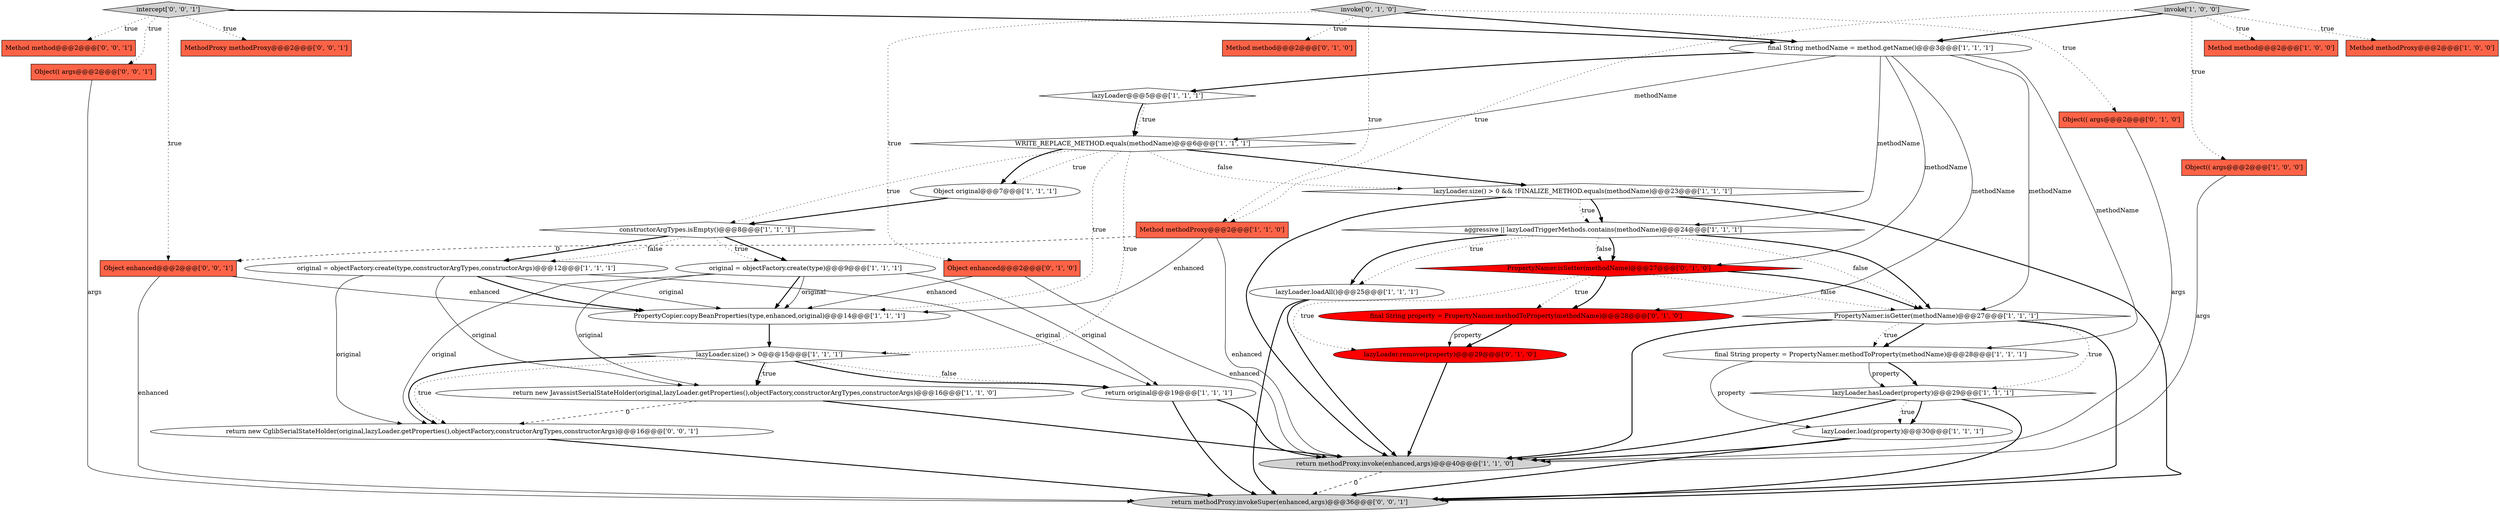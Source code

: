 digraph {
18 [style = filled, label = "return original@@@19@@@['1', '1', '1']", fillcolor = white, shape = ellipse image = "AAA0AAABBB1BBB"];
37 [style = filled, label = "intercept['0', '0', '1']", fillcolor = lightgray, shape = diamond image = "AAA0AAABBB3BBB"];
11 [style = filled, label = "Method method@@@2@@@['1', '0', '0']", fillcolor = tomato, shape = box image = "AAA0AAABBB1BBB"];
36 [style = filled, label = "return new CglibSerialStateHolder(original,lazyLoader.getProperties(),objectFactory,constructorArgTypes,constructorArgs)@@@16@@@['0', '0', '1']", fillcolor = white, shape = ellipse image = "AAA0AAABBB3BBB"];
3 [style = filled, label = "PropertyCopier.copyBeanProperties(type,enhanced,original)@@@14@@@['1', '1', '1']", fillcolor = white, shape = ellipse image = "AAA0AAABBB1BBB"];
31 [style = filled, label = "MethodProxy methodProxy@@@2@@@['0', '0', '1']", fillcolor = tomato, shape = box image = "AAA0AAABBB3BBB"];
12 [style = filled, label = "lazyLoader.size() > 0 && !FINALIZE_METHOD.equals(methodName)@@@23@@@['1', '1', '1']", fillcolor = white, shape = diamond image = "AAA0AAABBB1BBB"];
6 [style = filled, label = "final String methodName = method.getName()@@@3@@@['1', '1', '1']", fillcolor = white, shape = ellipse image = "AAA0AAABBB1BBB"];
33 [style = filled, label = "Method method@@@2@@@['0', '0', '1']", fillcolor = tomato, shape = box image = "AAA0AAABBB3BBB"];
30 [style = filled, label = "lazyLoader.remove(property)@@@29@@@['0', '1', '0']", fillcolor = red, shape = ellipse image = "AAA1AAABBB2BBB"];
7 [style = filled, label = "aggressive || lazyLoadTriggerMethods.contains(methodName)@@@24@@@['1', '1', '1']", fillcolor = white, shape = diamond image = "AAA0AAABBB1BBB"];
2 [style = filled, label = "Method methodProxy@@@2@@@['1', '0', '0']", fillcolor = tomato, shape = box image = "AAA0AAABBB1BBB"];
14 [style = filled, label = "final String property = PropertyNamer.methodToProperty(methodName)@@@28@@@['1', '1', '1']", fillcolor = white, shape = ellipse image = "AAA0AAABBB1BBB"];
10 [style = filled, label = "Object(( args@@@2@@@['1', '0', '0']", fillcolor = tomato, shape = box image = "AAA0AAABBB1BBB"];
28 [style = filled, label = "Object(( args@@@2@@@['0', '1', '0']", fillcolor = tomato, shape = box image = "AAA0AAABBB2BBB"];
1 [style = filled, label = "original = objectFactory.create(type,constructorArgTypes,constructorArgs)@@@12@@@['1', '1', '1']", fillcolor = white, shape = ellipse image = "AAA0AAABBB1BBB"];
15 [style = filled, label = "WRITE_REPLACE_METHOD.equals(methodName)@@@6@@@['1', '1', '1']", fillcolor = white, shape = diamond image = "AAA0AAABBB1BBB"];
22 [style = filled, label = "lazyLoader.size() > 0@@@15@@@['1', '1', '1']", fillcolor = white, shape = diamond image = "AAA0AAABBB1BBB"];
0 [style = filled, label = "constructorArgTypes.isEmpty()@@@8@@@['1', '1', '1']", fillcolor = white, shape = diamond image = "AAA0AAABBB1BBB"];
26 [style = filled, label = "Object enhanced@@@2@@@['0', '1', '0']", fillcolor = tomato, shape = box image = "AAA0AAABBB2BBB"];
16 [style = filled, label = "original = objectFactory.create(type)@@@9@@@['1', '1', '1']", fillcolor = white, shape = ellipse image = "AAA0AAABBB1BBB"];
20 [style = filled, label = "Object original@@@7@@@['1', '1', '1']", fillcolor = white, shape = ellipse image = "AAA0AAABBB1BBB"];
23 [style = filled, label = "return new JavassistSerialStateHolder(original,lazyLoader.getProperties(),objectFactory,constructorArgTypes,constructorArgs)@@@16@@@['1', '1', '0']", fillcolor = white, shape = ellipse image = "AAA0AAABBB1BBB"];
24 [style = filled, label = "Method method@@@2@@@['0', '1', '0']", fillcolor = tomato, shape = box image = "AAA0AAABBB2BBB"];
8 [style = filled, label = "return methodProxy.invoke(enhanced,args)@@@40@@@['1', '1', '0']", fillcolor = lightgray, shape = ellipse image = "AAA0AAABBB1BBB"];
32 [style = filled, label = "return methodProxy.invokeSuper(enhanced,args)@@@36@@@['0', '0', '1']", fillcolor = lightgray, shape = ellipse image = "AAA0AAABBB3BBB"];
4 [style = filled, label = "PropertyNamer.isGetter(methodName)@@@27@@@['1', '1', '1']", fillcolor = white, shape = diamond image = "AAA0AAABBB1BBB"];
19 [style = filled, label = "lazyLoader@@@5@@@['1', '1', '1']", fillcolor = white, shape = diamond image = "AAA0AAABBB1BBB"];
27 [style = filled, label = "invoke['0', '1', '0']", fillcolor = lightgray, shape = diamond image = "AAA0AAABBB2BBB"];
13 [style = filled, label = "invoke['1', '0', '0']", fillcolor = lightgray, shape = diamond image = "AAA0AAABBB1BBB"];
29 [style = filled, label = "PropertyNamer.isSetter(methodName)@@@27@@@['0', '1', '0']", fillcolor = red, shape = diamond image = "AAA1AAABBB2BBB"];
25 [style = filled, label = "final String property = PropertyNamer.methodToProperty(methodName)@@@28@@@['0', '1', '0']", fillcolor = red, shape = ellipse image = "AAA1AAABBB2BBB"];
5 [style = filled, label = "lazyLoader.load(property)@@@30@@@['1', '1', '1']", fillcolor = white, shape = ellipse image = "AAA0AAABBB1BBB"];
21 [style = filled, label = "lazyLoader.loadAll()@@@25@@@['1', '1', '1']", fillcolor = white, shape = ellipse image = "AAA0AAABBB1BBB"];
9 [style = filled, label = "lazyLoader.hasLoader(property)@@@29@@@['1', '1', '1']", fillcolor = white, shape = diamond image = "AAA0AAABBB1BBB"];
34 [style = filled, label = "Object(( args@@@2@@@['0', '0', '1']", fillcolor = tomato, shape = box image = "AAA0AAABBB3BBB"];
35 [style = filled, label = "Object enhanced@@@2@@@['0', '0', '1']", fillcolor = tomato, shape = box image = "AAA0AAABBB3BBB"];
17 [style = filled, label = "Method methodProxy@@@2@@@['1', '1', '0']", fillcolor = tomato, shape = box image = "AAA0AAABBB1BBB"];
10->8 [style = solid, label="args"];
35->3 [style = solid, label="enhanced"];
25->30 [style = bold, label=""];
20->0 [style = bold, label=""];
17->35 [style = dashed, label="0"];
21->8 [style = bold, label=""];
8->32 [style = dashed, label="0"];
15->20 [style = dotted, label="true"];
1->23 [style = solid, label="original"];
13->10 [style = dotted, label="true"];
12->7 [style = bold, label=""];
37->31 [style = dotted, label="true"];
16->36 [style = solid, label="original"];
15->20 [style = bold, label=""];
35->32 [style = solid, label="enhanced"];
18->32 [style = bold, label=""];
9->5 [style = bold, label=""];
4->8 [style = bold, label=""];
14->9 [style = bold, label=""];
22->18 [style = dotted, label="false"];
30->8 [style = bold, label=""];
19->15 [style = bold, label=""];
7->29 [style = bold, label=""];
16->3 [style = bold, label=""];
13->17 [style = dotted, label="true"];
22->23 [style = dotted, label="true"];
9->32 [style = bold, label=""];
6->4 [style = solid, label="methodName"];
27->24 [style = dotted, label="true"];
23->8 [style = bold, label=""];
9->8 [style = bold, label=""];
22->23 [style = bold, label=""];
28->8 [style = solid, label="args"];
15->3 [style = dotted, label="true"];
22->18 [style = bold, label=""];
17->3 [style = solid, label="enhanced"];
1->3 [style = solid, label="original"];
7->4 [style = dotted, label="false"];
6->14 [style = solid, label="methodName"];
34->32 [style = solid, label="args"];
14->5 [style = solid, label="property"];
15->12 [style = dotted, label="false"];
1->36 [style = solid, label="original"];
15->12 [style = bold, label=""];
26->3 [style = solid, label="enhanced"];
12->7 [style = dotted, label="true"];
7->21 [style = dotted, label="true"];
0->16 [style = bold, label=""];
4->14 [style = bold, label=""];
7->29 [style = dotted, label="false"];
6->29 [style = solid, label="methodName"];
1->3 [style = bold, label=""];
12->32 [style = bold, label=""];
7->4 [style = bold, label=""];
16->18 [style = solid, label="original"];
19->15 [style = dotted, label="true"];
15->0 [style = dotted, label="true"];
17->8 [style = solid, label="enhanced"];
5->32 [style = bold, label=""];
13->2 [style = dotted, label="true"];
37->35 [style = dotted, label="true"];
12->8 [style = bold, label=""];
0->1 [style = bold, label=""];
6->7 [style = solid, label="methodName"];
29->4 [style = dotted, label="false"];
13->11 [style = dotted, label="true"];
22->36 [style = dotted, label="true"];
18->8 [style = bold, label=""];
0->16 [style = dotted, label="true"];
37->34 [style = dotted, label="true"];
13->6 [style = bold, label=""];
27->17 [style = dotted, label="true"];
1->18 [style = solid, label="original"];
29->25 [style = dotted, label="true"];
9->5 [style = dotted, label="true"];
5->8 [style = bold, label=""];
37->33 [style = dotted, label="true"];
29->4 [style = bold, label=""];
14->9 [style = solid, label="property"];
16->23 [style = solid, label="original"];
6->25 [style = solid, label="methodName"];
27->26 [style = dotted, label="true"];
29->25 [style = bold, label=""];
16->3 [style = solid, label="original"];
36->32 [style = bold, label=""];
15->22 [style = dotted, label="true"];
6->19 [style = bold, label=""];
0->1 [style = dotted, label="false"];
4->14 [style = dotted, label="true"];
37->6 [style = bold, label=""];
3->22 [style = bold, label=""];
27->6 [style = bold, label=""];
23->36 [style = dashed, label="0"];
27->28 [style = dotted, label="true"];
6->15 [style = solid, label="methodName"];
25->30 [style = solid, label="property"];
22->36 [style = bold, label=""];
21->32 [style = bold, label=""];
29->30 [style = dotted, label="true"];
7->21 [style = bold, label=""];
4->9 [style = dotted, label="true"];
26->8 [style = solid, label="enhanced"];
4->32 [style = bold, label=""];
}
